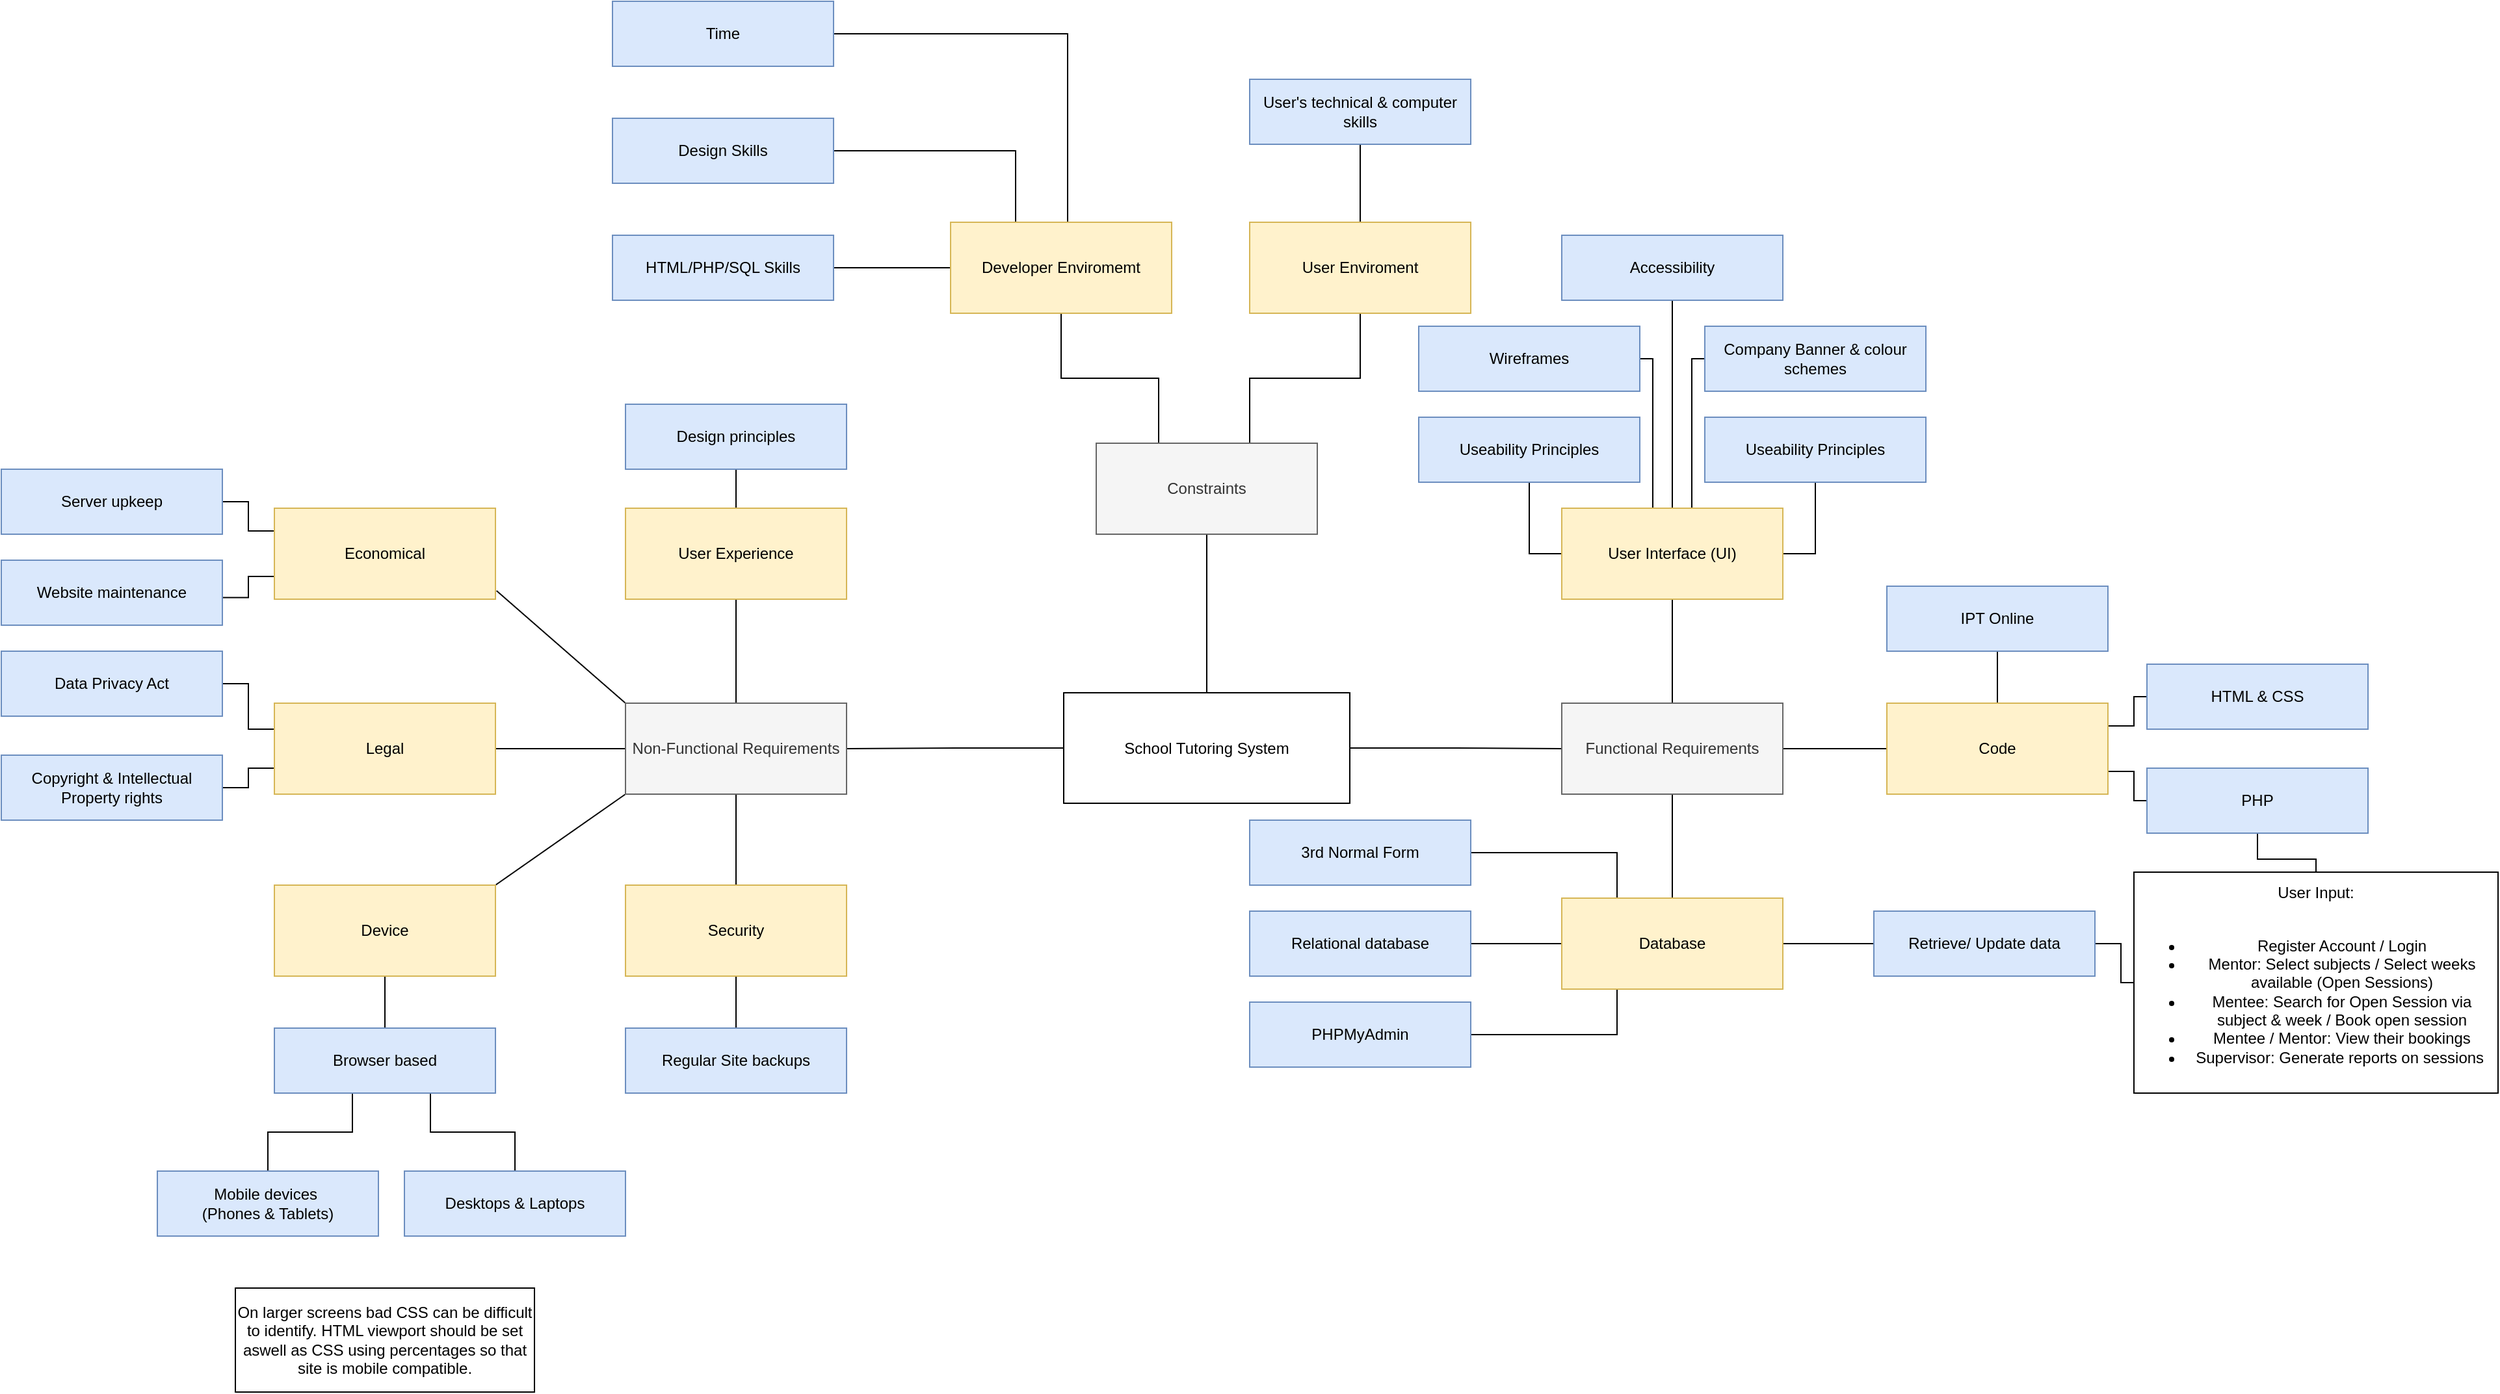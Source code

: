 <mxfile version="20.8.16" type="device"><diagram name="Page-1" id="WRG0AXZKDRPbNMQQqJZB"><mxGraphModel dx="3190" dy="893" grid="1" gridSize="10" guides="1" tooltips="1" connect="1" arrows="1" fold="1" page="1" pageScale="1" pageWidth="1654" pageHeight="1169" math="0" shadow="0"><root><mxCell id="0"/><mxCell id="1" parent="0"/><mxCell id="cShbtPLsI3YNzZ8R8Oqg-7" style="edgeStyle=orthogonalEdgeStyle;rounded=0;orthogonalLoop=1;jettySize=auto;html=1;endArrow=none;endFill=0;" edge="1" parent="1" source="cShbtPLsI3YNzZ8R8Oqg-2" target="cShbtPLsI3YNzZ8R8Oqg-6"><mxGeometry relative="1" as="geometry"/></mxCell><mxCell id="cShbtPLsI3YNzZ8R8Oqg-8" style="edgeStyle=orthogonalEdgeStyle;rounded=0;orthogonalLoop=1;jettySize=auto;html=1;endArrow=none;endFill=0;" edge="1" parent="1" source="cShbtPLsI3YNzZ8R8Oqg-2" target="cShbtPLsI3YNzZ8R8Oqg-3"><mxGeometry relative="1" as="geometry"/></mxCell><mxCell id="cShbtPLsI3YNzZ8R8Oqg-9" style="edgeStyle=orthogonalEdgeStyle;rounded=0;orthogonalLoop=1;jettySize=auto;html=1;endArrow=none;endFill=0;" edge="1" parent="1" source="cShbtPLsI3YNzZ8R8Oqg-2" target="cShbtPLsI3YNzZ8R8Oqg-5"><mxGeometry relative="1" as="geometry"/></mxCell><mxCell id="cShbtPLsI3YNzZ8R8Oqg-2" value="School Tutoring System" style="rounded=0;whiteSpace=wrap;html=1;" vertex="1" parent="1"><mxGeometry x="717" y="542" width="220" height="85" as="geometry"/></mxCell><mxCell id="cShbtPLsI3YNzZ8R8Oqg-10" style="edgeStyle=orthogonalEdgeStyle;rounded=0;orthogonalLoop=1;jettySize=auto;html=1;endArrow=none;endFill=0;" edge="1" parent="1" source="cShbtPLsI3YNzZ8R8Oqg-3" target="cShbtPLsI3YNzZ8R8Oqg-4"><mxGeometry relative="1" as="geometry"><Array as="points"><mxPoint x="860" y="300"/><mxPoint x="945" y="300"/></Array></mxGeometry></mxCell><mxCell id="cShbtPLsI3YNzZ8R8Oqg-12" style="edgeStyle=orthogonalEdgeStyle;rounded=0;orthogonalLoop=1;jettySize=auto;html=1;exitX=0.5;exitY=0;exitDx=0;exitDy=0;endArrow=none;endFill=0;" edge="1" parent="1" source="cShbtPLsI3YNzZ8R8Oqg-3" target="cShbtPLsI3YNzZ8R8Oqg-11"><mxGeometry relative="1" as="geometry"><Array as="points"><mxPoint x="790" y="350"/><mxPoint x="790" y="300"/><mxPoint x="715" y="300"/></Array></mxGeometry></mxCell><mxCell id="cShbtPLsI3YNzZ8R8Oqg-3" value="Constraints" style="rounded=0;whiteSpace=wrap;html=1;fillColor=#f5f5f5;fontColor=#333333;strokeColor=#666666;" vertex="1" parent="1"><mxGeometry x="742" y="350" width="170" height="70" as="geometry"/></mxCell><mxCell id="cShbtPLsI3YNzZ8R8Oqg-20" style="edgeStyle=orthogonalEdgeStyle;rounded=0;orthogonalLoop=1;jettySize=auto;html=1;endArrow=none;endFill=0;" edge="1" parent="1" source="cShbtPLsI3YNzZ8R8Oqg-4" target="cShbtPLsI3YNzZ8R8Oqg-19"><mxGeometry relative="1" as="geometry"/></mxCell><mxCell id="cShbtPLsI3YNzZ8R8Oqg-4" value="User Enviroment" style="rounded=0;whiteSpace=wrap;html=1;fillColor=#fff2cc;strokeColor=#d6b656;" vertex="1" parent="1"><mxGeometry x="860" y="180" width="170" height="70" as="geometry"/></mxCell><mxCell id="cShbtPLsI3YNzZ8R8Oqg-53" style="edgeStyle=orthogonalEdgeStyle;rounded=0;orthogonalLoop=1;jettySize=auto;html=1;endArrow=none;endFill=0;" edge="1" parent="1" source="cShbtPLsI3YNzZ8R8Oqg-5" target="cShbtPLsI3YNzZ8R8Oqg-51"><mxGeometry relative="1" as="geometry"/></mxCell><mxCell id="cShbtPLsI3YNzZ8R8Oqg-54" style="edgeStyle=orthogonalEdgeStyle;rounded=0;orthogonalLoop=1;jettySize=auto;html=1;endArrow=none;endFill=0;" edge="1" parent="1" source="cShbtPLsI3YNzZ8R8Oqg-5" target="cShbtPLsI3YNzZ8R8Oqg-52"><mxGeometry relative="1" as="geometry"/></mxCell><mxCell id="cShbtPLsI3YNzZ8R8Oqg-57" style="edgeStyle=orthogonalEdgeStyle;rounded=0;orthogonalLoop=1;jettySize=auto;html=1;endArrow=none;endFill=0;" edge="1" parent="1" source="cShbtPLsI3YNzZ8R8Oqg-5" target="cShbtPLsI3YNzZ8R8Oqg-55"><mxGeometry relative="1" as="geometry"/></mxCell><mxCell id="cShbtPLsI3YNzZ8R8Oqg-5" value="Functional Requirements" style="rounded=0;whiteSpace=wrap;html=1;fillColor=#f5f5f5;fontColor=#333333;strokeColor=#666666;" vertex="1" parent="1"><mxGeometry x="1100" y="550" width="170" height="70" as="geometry"/></mxCell><mxCell id="cShbtPLsI3YNzZ8R8Oqg-37" style="edgeStyle=orthogonalEdgeStyle;rounded=0;orthogonalLoop=1;jettySize=auto;html=1;endArrow=none;endFill=0;" edge="1" parent="1" source="cShbtPLsI3YNzZ8R8Oqg-6" target="cShbtPLsI3YNzZ8R8Oqg-24"><mxGeometry relative="1" as="geometry"/></mxCell><mxCell id="cShbtPLsI3YNzZ8R8Oqg-38" style="rounded=0;orthogonalLoop=1;jettySize=auto;html=1;exitX=0;exitY=1;exitDx=0;exitDy=0;entryX=1;entryY=0;entryDx=0;entryDy=0;endArrow=none;endFill=0;" edge="1" parent="1" source="cShbtPLsI3YNzZ8R8Oqg-6" target="cShbtPLsI3YNzZ8R8Oqg-25"><mxGeometry relative="1" as="geometry"/></mxCell><mxCell id="cShbtPLsI3YNzZ8R8Oqg-39" style="edgeStyle=orthogonalEdgeStyle;rounded=0;orthogonalLoop=1;jettySize=auto;html=1;exitX=0;exitY=0.5;exitDx=0;exitDy=0;endArrow=none;endFill=0;" edge="1" parent="1" source="cShbtPLsI3YNzZ8R8Oqg-6" target="cShbtPLsI3YNzZ8R8Oqg-23"><mxGeometry relative="1" as="geometry"/></mxCell><mxCell id="cShbtPLsI3YNzZ8R8Oqg-40" style="rounded=0;orthogonalLoop=1;jettySize=auto;html=1;exitX=0.5;exitY=0;exitDx=0;exitDy=0;endArrow=none;endFill=0;edgeStyle=orthogonalEdgeStyle;" edge="1" parent="1" source="cShbtPLsI3YNzZ8R8Oqg-6" target="cShbtPLsI3YNzZ8R8Oqg-21"><mxGeometry relative="1" as="geometry"/></mxCell><mxCell id="cShbtPLsI3YNzZ8R8Oqg-41" style="edgeStyle=none;rounded=0;orthogonalLoop=1;jettySize=auto;html=1;exitX=0;exitY=0;exitDx=0;exitDy=0;entryX=1.005;entryY=0.908;entryDx=0;entryDy=0;entryPerimeter=0;endArrow=none;endFill=0;" edge="1" parent="1" source="cShbtPLsI3YNzZ8R8Oqg-6" target="cShbtPLsI3YNzZ8R8Oqg-22"><mxGeometry relative="1" as="geometry"/></mxCell><mxCell id="cShbtPLsI3YNzZ8R8Oqg-6" value="Non-Functional Requirements" style="rounded=0;whiteSpace=wrap;html=1;fillColor=#f5f5f5;fontColor=#333333;strokeColor=#666666;" vertex="1" parent="1"><mxGeometry x="380" y="550" width="170" height="70" as="geometry"/></mxCell><mxCell id="cShbtPLsI3YNzZ8R8Oqg-15" style="edgeStyle=orthogonalEdgeStyle;rounded=0;orthogonalLoop=1;jettySize=auto;html=1;endArrow=none;endFill=0;" edge="1" parent="1" source="cShbtPLsI3YNzZ8R8Oqg-11" target="cShbtPLsI3YNzZ8R8Oqg-14"><mxGeometry relative="1" as="geometry"/></mxCell><mxCell id="cShbtPLsI3YNzZ8R8Oqg-16" style="edgeStyle=orthogonalEdgeStyle;rounded=0;orthogonalLoop=1;jettySize=auto;html=1;entryX=1;entryY=0.5;entryDx=0;entryDy=0;endArrow=none;endFill=0;" edge="1" parent="1" source="cShbtPLsI3YNzZ8R8Oqg-11" target="cShbtPLsI3YNzZ8R8Oqg-13"><mxGeometry relative="1" as="geometry"><Array as="points"><mxPoint x="680" y="125"/></Array></mxGeometry></mxCell><mxCell id="cShbtPLsI3YNzZ8R8Oqg-18" style="edgeStyle=orthogonalEdgeStyle;rounded=0;orthogonalLoop=1;jettySize=auto;html=1;entryX=1;entryY=0.5;entryDx=0;entryDy=0;endArrow=none;endFill=0;" edge="1" parent="1" source="cShbtPLsI3YNzZ8R8Oqg-11" target="cShbtPLsI3YNzZ8R8Oqg-17"><mxGeometry relative="1" as="geometry"><Array as="points"><mxPoint x="720" y="35"/></Array></mxGeometry></mxCell><mxCell id="cShbtPLsI3YNzZ8R8Oqg-11" value="Developer Enviromemt" style="rounded=0;whiteSpace=wrap;html=1;fillColor=#fff2cc;strokeColor=#d6b656;" vertex="1" parent="1"><mxGeometry x="630" y="180" width="170" height="70" as="geometry"/></mxCell><mxCell id="cShbtPLsI3YNzZ8R8Oqg-13" value="Design Skills" style="rounded=0;whiteSpace=wrap;html=1;fillColor=#dae8fc;strokeColor=#6c8ebf;" vertex="1" parent="1"><mxGeometry x="370" y="100" width="170" height="50" as="geometry"/></mxCell><mxCell id="cShbtPLsI3YNzZ8R8Oqg-14" value="HTML/PHP/SQL Skills" style="rounded=0;whiteSpace=wrap;html=1;fillColor=#dae8fc;strokeColor=#6c8ebf;" vertex="1" parent="1"><mxGeometry x="370" y="190" width="170" height="50" as="geometry"/></mxCell><mxCell id="cShbtPLsI3YNzZ8R8Oqg-17" value="Time" style="rounded=0;whiteSpace=wrap;html=1;fillColor=#dae8fc;strokeColor=#6c8ebf;" vertex="1" parent="1"><mxGeometry x="370" y="10" width="170" height="50" as="geometry"/></mxCell><mxCell id="cShbtPLsI3YNzZ8R8Oqg-19" value="User's technical &amp;amp; computer skills" style="rounded=0;whiteSpace=wrap;html=1;fillColor=#dae8fc;strokeColor=#6c8ebf;" vertex="1" parent="1"><mxGeometry x="860" y="70" width="170" height="50" as="geometry"/></mxCell><mxCell id="cShbtPLsI3YNzZ8R8Oqg-47" style="edgeStyle=orthogonalEdgeStyle;rounded=0;orthogonalLoop=1;jettySize=auto;html=1;endArrow=none;endFill=0;" edge="1" parent="1" source="cShbtPLsI3YNzZ8R8Oqg-21" target="cShbtPLsI3YNzZ8R8Oqg-46"><mxGeometry relative="1" as="geometry"/></mxCell><mxCell id="cShbtPLsI3YNzZ8R8Oqg-21" value="User Experience" style="rounded=0;whiteSpace=wrap;html=1;fillColor=#fff2cc;strokeColor=#d6b656;" vertex="1" parent="1"><mxGeometry x="380" y="400" width="170" height="70" as="geometry"/></mxCell><mxCell id="cShbtPLsI3YNzZ8R8Oqg-44" style="edgeStyle=orthogonalEdgeStyle;rounded=0;orthogonalLoop=1;jettySize=auto;html=1;exitX=0;exitY=0.75;exitDx=0;exitDy=0;entryX=0.993;entryY=0.576;entryDx=0;entryDy=0;entryPerimeter=0;endArrow=none;endFill=0;" edge="1" parent="1" source="cShbtPLsI3YNzZ8R8Oqg-22" target="cShbtPLsI3YNzZ8R8Oqg-43"><mxGeometry relative="1" as="geometry"/></mxCell><mxCell id="cShbtPLsI3YNzZ8R8Oqg-45" style="edgeStyle=orthogonalEdgeStyle;rounded=0;orthogonalLoop=1;jettySize=auto;html=1;exitX=0;exitY=0.25;exitDx=0;exitDy=0;endArrow=none;endFill=0;" edge="1" parent="1" source="cShbtPLsI3YNzZ8R8Oqg-22" target="cShbtPLsI3YNzZ8R8Oqg-42"><mxGeometry relative="1" as="geometry"/></mxCell><mxCell id="cShbtPLsI3YNzZ8R8Oqg-22" value="Economical" style="rounded=0;whiteSpace=wrap;html=1;fillColor=#fff2cc;strokeColor=#d6b656;" vertex="1" parent="1"><mxGeometry x="110" y="400" width="170" height="70" as="geometry"/></mxCell><mxCell id="cShbtPLsI3YNzZ8R8Oqg-35" style="edgeStyle=orthogonalEdgeStyle;rounded=0;orthogonalLoop=1;jettySize=auto;html=1;entryX=1;entryY=0.5;entryDx=0;entryDy=0;endArrow=none;endFill=0;" edge="1" parent="1" source="cShbtPLsI3YNzZ8R8Oqg-23" target="cShbtPLsI3YNzZ8R8Oqg-33"><mxGeometry relative="1" as="geometry"><Array as="points"><mxPoint x="90" y="570"/><mxPoint x="90" y="535"/></Array></mxGeometry></mxCell><mxCell id="cShbtPLsI3YNzZ8R8Oqg-36" style="edgeStyle=orthogonalEdgeStyle;rounded=0;orthogonalLoop=1;jettySize=auto;html=1;endArrow=none;endFill=0;" edge="1" parent="1" source="cShbtPLsI3YNzZ8R8Oqg-23" target="cShbtPLsI3YNzZ8R8Oqg-34"><mxGeometry relative="1" as="geometry"><Array as="points"><mxPoint x="90" y="600"/><mxPoint x="90" y="615"/></Array></mxGeometry></mxCell><mxCell id="cShbtPLsI3YNzZ8R8Oqg-23" value="Legal" style="rounded=0;whiteSpace=wrap;html=1;fillColor=#fff2cc;strokeColor=#d6b656;" vertex="1" parent="1"><mxGeometry x="110" y="550" width="170" height="70" as="geometry"/></mxCell><mxCell id="cShbtPLsI3YNzZ8R8Oqg-48" style="edgeStyle=orthogonalEdgeStyle;rounded=0;orthogonalLoop=1;jettySize=auto;html=1;exitX=0.5;exitY=1;exitDx=0;exitDy=0;endArrow=none;endFill=0;" edge="1" parent="1" source="cShbtPLsI3YNzZ8R8Oqg-24" target="cShbtPLsI3YNzZ8R8Oqg-27"><mxGeometry relative="1" as="geometry"/></mxCell><mxCell id="cShbtPLsI3YNzZ8R8Oqg-24" value="Security" style="rounded=0;whiteSpace=wrap;html=1;fillColor=#fff2cc;strokeColor=#d6b656;" vertex="1" parent="1"><mxGeometry x="380" y="690" width="170" height="70" as="geometry"/></mxCell><mxCell id="cShbtPLsI3YNzZ8R8Oqg-28" style="edgeStyle=orthogonalEdgeStyle;rounded=0;orthogonalLoop=1;jettySize=auto;html=1;endArrow=none;endFill=0;" edge="1" parent="1" source="cShbtPLsI3YNzZ8R8Oqg-25" target="cShbtPLsI3YNzZ8R8Oqg-26"><mxGeometry relative="1" as="geometry"/></mxCell><mxCell id="cShbtPLsI3YNzZ8R8Oqg-25" value="Device" style="rounded=0;whiteSpace=wrap;html=1;fillColor=#fff2cc;strokeColor=#d6b656;" vertex="1" parent="1"><mxGeometry x="110" y="690" width="170" height="70" as="geometry"/></mxCell><mxCell id="cShbtPLsI3YNzZ8R8Oqg-31" style="edgeStyle=orthogonalEdgeStyle;rounded=0;orthogonalLoop=1;jettySize=auto;html=1;endArrow=none;endFill=0;" edge="1" parent="1" source="cShbtPLsI3YNzZ8R8Oqg-26" target="cShbtPLsI3YNzZ8R8Oqg-30"><mxGeometry relative="1" as="geometry"><Array as="points"><mxPoint x="230" y="880"/><mxPoint x="295" y="880"/></Array></mxGeometry></mxCell><mxCell id="cShbtPLsI3YNzZ8R8Oqg-32" style="edgeStyle=orthogonalEdgeStyle;rounded=0;orthogonalLoop=1;jettySize=auto;html=1;endArrow=none;endFill=0;" edge="1" parent="1" source="cShbtPLsI3YNzZ8R8Oqg-26" target="cShbtPLsI3YNzZ8R8Oqg-29"><mxGeometry relative="1" as="geometry"><Array as="points"><mxPoint x="170" y="880"/><mxPoint x="105" y="880"/></Array></mxGeometry></mxCell><mxCell id="cShbtPLsI3YNzZ8R8Oqg-26" value="Browser based" style="rounded=0;whiteSpace=wrap;html=1;fillColor=#dae8fc;strokeColor=#6c8ebf;" vertex="1" parent="1"><mxGeometry x="110" y="800" width="170" height="50" as="geometry"/></mxCell><mxCell id="cShbtPLsI3YNzZ8R8Oqg-27" value="Regular Site backups" style="rounded=0;whiteSpace=wrap;html=1;fillColor=#dae8fc;strokeColor=#6c8ebf;" vertex="1" parent="1"><mxGeometry x="380" y="800" width="170" height="50" as="geometry"/></mxCell><mxCell id="cShbtPLsI3YNzZ8R8Oqg-29" value="Mobile devices&amp;nbsp;&lt;br&gt;(Phones &amp;amp; Tablets)" style="rounded=0;whiteSpace=wrap;html=1;fillColor=#dae8fc;strokeColor=#6c8ebf;" vertex="1" parent="1"><mxGeometry x="20" y="910" width="170" height="50" as="geometry"/></mxCell><mxCell id="cShbtPLsI3YNzZ8R8Oqg-30" value="Desktops &amp;amp; Laptops" style="rounded=0;whiteSpace=wrap;html=1;fillColor=#dae8fc;strokeColor=#6c8ebf;" vertex="1" parent="1"><mxGeometry x="210" y="910" width="170" height="50" as="geometry"/></mxCell><mxCell id="cShbtPLsI3YNzZ8R8Oqg-33" value="Data Privacy Act" style="rounded=0;whiteSpace=wrap;html=1;fillColor=#dae8fc;strokeColor=#6c8ebf;" vertex="1" parent="1"><mxGeometry x="-100" y="510" width="170" height="50" as="geometry"/></mxCell><mxCell id="cShbtPLsI3YNzZ8R8Oqg-34" value="Copyright &amp;amp; Intellectual Property rights" style="rounded=0;whiteSpace=wrap;html=1;fillColor=#dae8fc;strokeColor=#6c8ebf;" vertex="1" parent="1"><mxGeometry x="-100" y="590" width="170" height="50" as="geometry"/></mxCell><mxCell id="cShbtPLsI3YNzZ8R8Oqg-42" value="Server upkeep" style="rounded=0;whiteSpace=wrap;html=1;fillColor=#dae8fc;strokeColor=#6c8ebf;" vertex="1" parent="1"><mxGeometry x="-100" y="370" width="170" height="50" as="geometry"/></mxCell><mxCell id="cShbtPLsI3YNzZ8R8Oqg-43" value="Website&amp;nbsp;maintenance" style="rounded=0;whiteSpace=wrap;html=1;fillColor=#dae8fc;strokeColor=#6c8ebf;" vertex="1" parent="1"><mxGeometry x="-100" y="440" width="170" height="50" as="geometry"/></mxCell><mxCell id="cShbtPLsI3YNzZ8R8Oqg-46" value="Design principles" style="rounded=0;whiteSpace=wrap;html=1;fillColor=#dae8fc;strokeColor=#6c8ebf;" vertex="1" parent="1"><mxGeometry x="380" y="320" width="170" height="50" as="geometry"/></mxCell><mxCell id="cShbtPLsI3YNzZ8R8Oqg-50" value="On larger screens bad CSS can be difficult to identify. HTML viewport should be set aswell as CSS using percentages so that site is mobile&amp;nbsp;compatible." style="rounded=0;whiteSpace=wrap;html=1;" vertex="1" parent="1"><mxGeometry x="80" y="1000" width="230" height="80" as="geometry"/></mxCell><mxCell id="cShbtPLsI3YNzZ8R8Oqg-71" style="edgeStyle=orthogonalEdgeStyle;rounded=0;orthogonalLoop=1;jettySize=auto;html=1;endArrow=none;endFill=0;entryX=0.5;entryY=1;entryDx=0;entryDy=0;" edge="1" parent="1" source="cShbtPLsI3YNzZ8R8Oqg-51" target="cShbtPLsI3YNzZ8R8Oqg-65"><mxGeometry relative="1" as="geometry"><mxPoint x="1300" y="390" as="targetPoint"/><Array as="points"><mxPoint x="1295" y="435"/></Array></mxGeometry></mxCell><mxCell id="cShbtPLsI3YNzZ8R8Oqg-72" style="edgeStyle=orthogonalEdgeStyle;rounded=0;orthogonalLoop=1;jettySize=auto;html=1;entryX=0.5;entryY=1;entryDx=0;entryDy=0;endArrow=none;endFill=0;" edge="1" parent="1" source="cShbtPLsI3YNzZ8R8Oqg-51" target="cShbtPLsI3YNzZ8R8Oqg-64"><mxGeometry relative="1" as="geometry"><Array as="points"><mxPoint x="1075" y="435"/></Array></mxGeometry></mxCell><mxCell id="cShbtPLsI3YNzZ8R8Oqg-73" style="edgeStyle=orthogonalEdgeStyle;rounded=0;orthogonalLoop=1;jettySize=auto;html=1;entryX=1;entryY=0.5;entryDx=0;entryDy=0;endArrow=none;endFill=0;" edge="1" parent="1" source="cShbtPLsI3YNzZ8R8Oqg-51" target="cShbtPLsI3YNzZ8R8Oqg-66"><mxGeometry relative="1" as="geometry"><Array as="points"><mxPoint x="1170" y="285"/></Array></mxGeometry></mxCell><mxCell id="cShbtPLsI3YNzZ8R8Oqg-74" style="edgeStyle=orthogonalEdgeStyle;rounded=0;orthogonalLoop=1;jettySize=auto;html=1;entryX=0;entryY=0.5;entryDx=0;entryDy=0;endArrow=none;endFill=0;" edge="1" parent="1" source="cShbtPLsI3YNzZ8R8Oqg-51" target="cShbtPLsI3YNzZ8R8Oqg-67"><mxGeometry relative="1" as="geometry"><Array as="points"><mxPoint x="1200" y="285"/></Array></mxGeometry></mxCell><mxCell id="cShbtPLsI3YNzZ8R8Oqg-75" style="edgeStyle=orthogonalEdgeStyle;rounded=0;orthogonalLoop=1;jettySize=auto;html=1;endArrow=none;endFill=0;" edge="1" parent="1" source="cShbtPLsI3YNzZ8R8Oqg-51" target="cShbtPLsI3YNzZ8R8Oqg-68"><mxGeometry relative="1" as="geometry"/></mxCell><mxCell id="cShbtPLsI3YNzZ8R8Oqg-51" value="User Interface (UI)" style="rounded=0;whiteSpace=wrap;html=1;fillColor=#fff2cc;strokeColor=#d6b656;" vertex="1" parent="1"><mxGeometry x="1100" y="400" width="170" height="70" as="geometry"/></mxCell><mxCell id="cShbtPLsI3YNzZ8R8Oqg-88" style="edgeStyle=orthogonalEdgeStyle;rounded=0;orthogonalLoop=1;jettySize=auto;html=1;endArrow=none;endFill=0;" edge="1" parent="1" source="cShbtPLsI3YNzZ8R8Oqg-52" target="cShbtPLsI3YNzZ8R8Oqg-82"><mxGeometry relative="1" as="geometry"/></mxCell><mxCell id="cShbtPLsI3YNzZ8R8Oqg-91" style="edgeStyle=orthogonalEdgeStyle;rounded=0;orthogonalLoop=1;jettySize=auto;html=1;exitX=1;exitY=0.25;exitDx=0;exitDy=0;endArrow=none;endFill=0;" edge="1" parent="1" source="cShbtPLsI3YNzZ8R8Oqg-52" target="cShbtPLsI3YNzZ8R8Oqg-81"><mxGeometry relative="1" as="geometry"/></mxCell><mxCell id="cShbtPLsI3YNzZ8R8Oqg-92" style="edgeStyle=orthogonalEdgeStyle;rounded=0;orthogonalLoop=1;jettySize=auto;html=1;exitX=1;exitY=0.75;exitDx=0;exitDy=0;endArrow=none;endFill=0;" edge="1" parent="1" source="cShbtPLsI3YNzZ8R8Oqg-52" target="cShbtPLsI3YNzZ8R8Oqg-80"><mxGeometry relative="1" as="geometry"/></mxCell><mxCell id="cShbtPLsI3YNzZ8R8Oqg-52" value="Code" style="rounded=0;whiteSpace=wrap;html=1;fillColor=#fff2cc;strokeColor=#d6b656;" vertex="1" parent="1"><mxGeometry x="1350" y="550" width="170" height="70" as="geometry"/></mxCell><mxCell id="cShbtPLsI3YNzZ8R8Oqg-63" style="edgeStyle=orthogonalEdgeStyle;rounded=0;orthogonalLoop=1;jettySize=auto;html=1;exitX=0;exitY=0.5;exitDx=0;exitDy=0;endArrow=none;endFill=0;" edge="1" parent="1" source="cShbtPLsI3YNzZ8R8Oqg-55" target="cShbtPLsI3YNzZ8R8Oqg-56"><mxGeometry relative="1" as="geometry"/></mxCell><mxCell id="cShbtPLsI3YNzZ8R8Oqg-76" style="edgeStyle=orthogonalEdgeStyle;rounded=0;orthogonalLoop=1;jettySize=auto;html=1;exitX=0.25;exitY=0;exitDx=0;exitDy=0;entryX=1;entryY=0.5;entryDx=0;entryDy=0;endArrow=none;endFill=0;" edge="1" parent="1" source="cShbtPLsI3YNzZ8R8Oqg-55" target="cShbtPLsI3YNzZ8R8Oqg-59"><mxGeometry relative="1" as="geometry"/></mxCell><mxCell id="cShbtPLsI3YNzZ8R8Oqg-77" style="edgeStyle=orthogonalEdgeStyle;rounded=0;orthogonalLoop=1;jettySize=auto;html=1;exitX=0.25;exitY=1;exitDx=0;exitDy=0;entryX=1;entryY=0.5;entryDx=0;entryDy=0;endArrow=none;endFill=0;" edge="1" parent="1" source="cShbtPLsI3YNzZ8R8Oqg-55" target="cShbtPLsI3YNzZ8R8Oqg-58"><mxGeometry relative="1" as="geometry"/></mxCell><mxCell id="cShbtPLsI3YNzZ8R8Oqg-87" style="edgeStyle=orthogonalEdgeStyle;rounded=0;orthogonalLoop=1;jettySize=auto;html=1;endArrow=none;endFill=0;" edge="1" parent="1" source="cShbtPLsI3YNzZ8R8Oqg-55" target="cShbtPLsI3YNzZ8R8Oqg-79"><mxGeometry relative="1" as="geometry"/></mxCell><mxCell id="cShbtPLsI3YNzZ8R8Oqg-55" value="Database" style="rounded=0;whiteSpace=wrap;html=1;fillColor=#fff2cc;strokeColor=#d6b656;" vertex="1" parent="1"><mxGeometry x="1100" y="700" width="170" height="70" as="geometry"/></mxCell><mxCell id="cShbtPLsI3YNzZ8R8Oqg-56" value="Relational database" style="rounded=0;whiteSpace=wrap;html=1;fillColor=#dae8fc;strokeColor=#6c8ebf;" vertex="1" parent="1"><mxGeometry x="860" y="710" width="170" height="50" as="geometry"/></mxCell><mxCell id="cShbtPLsI3YNzZ8R8Oqg-58" value="PHPMyAdmin" style="rounded=0;whiteSpace=wrap;html=1;fillColor=#dae8fc;strokeColor=#6c8ebf;" vertex="1" parent="1"><mxGeometry x="860" y="780" width="170" height="50" as="geometry"/></mxCell><mxCell id="cShbtPLsI3YNzZ8R8Oqg-59" value="3rd Normal Form" style="rounded=0;whiteSpace=wrap;html=1;fillColor=#dae8fc;strokeColor=#6c8ebf;" vertex="1" parent="1"><mxGeometry x="860" y="640" width="170" height="50" as="geometry"/></mxCell><mxCell id="cShbtPLsI3YNzZ8R8Oqg-64" value="Useability Principles" style="rounded=0;whiteSpace=wrap;html=1;fillColor=#dae8fc;strokeColor=#6c8ebf;" vertex="1" parent="1"><mxGeometry x="990" y="330" width="170" height="50" as="geometry"/></mxCell><mxCell id="cShbtPLsI3YNzZ8R8Oqg-65" value="Useability Principles" style="rounded=0;whiteSpace=wrap;html=1;fillColor=#dae8fc;strokeColor=#6c8ebf;" vertex="1" parent="1"><mxGeometry x="1210" y="330" width="170" height="50" as="geometry"/></mxCell><mxCell id="cShbtPLsI3YNzZ8R8Oqg-66" value="Wireframes" style="rounded=0;whiteSpace=wrap;html=1;fillColor=#dae8fc;strokeColor=#6c8ebf;" vertex="1" parent="1"><mxGeometry x="990" y="260" width="170" height="50" as="geometry"/></mxCell><mxCell id="cShbtPLsI3YNzZ8R8Oqg-67" value="Company Banner &amp;amp; colour schemes" style="rounded=0;whiteSpace=wrap;html=1;fillColor=#dae8fc;strokeColor=#6c8ebf;" vertex="1" parent="1"><mxGeometry x="1210" y="260" width="170" height="50" as="geometry"/></mxCell><mxCell id="cShbtPLsI3YNzZ8R8Oqg-68" value="Accessibility" style="rounded=0;whiteSpace=wrap;html=1;fillColor=#dae8fc;strokeColor=#6c8ebf;" vertex="1" parent="1"><mxGeometry x="1100" y="190" width="170" height="50" as="geometry"/></mxCell><mxCell id="cShbtPLsI3YNzZ8R8Oqg-90" style="edgeStyle=orthogonalEdgeStyle;rounded=0;orthogonalLoop=1;jettySize=auto;html=1;exitX=1;exitY=0.5;exitDx=0;exitDy=0;entryX=0;entryY=0.5;entryDx=0;entryDy=0;endArrow=none;endFill=0;" edge="1" parent="1" source="cShbtPLsI3YNzZ8R8Oqg-79" target="cShbtPLsI3YNzZ8R8Oqg-89"><mxGeometry relative="1" as="geometry"/></mxCell><mxCell id="cShbtPLsI3YNzZ8R8Oqg-79" value="Retrieve/ Update data" style="rounded=0;whiteSpace=wrap;html=1;fillColor=#dae8fc;strokeColor=#6c8ebf;" vertex="1" parent="1"><mxGeometry x="1340" y="710" width="170" height="50" as="geometry"/></mxCell><mxCell id="cShbtPLsI3YNzZ8R8Oqg-93" style="edgeStyle=orthogonalEdgeStyle;rounded=0;orthogonalLoop=1;jettySize=auto;html=1;endArrow=none;endFill=0;" edge="1" parent="1" source="cShbtPLsI3YNzZ8R8Oqg-80" target="cShbtPLsI3YNzZ8R8Oqg-89"><mxGeometry relative="1" as="geometry"/></mxCell><mxCell id="cShbtPLsI3YNzZ8R8Oqg-80" value="PHP" style="rounded=0;whiteSpace=wrap;html=1;fillColor=#dae8fc;strokeColor=#6c8ebf;" vertex="1" parent="1"><mxGeometry x="1550" y="600" width="170" height="50" as="geometry"/></mxCell><mxCell id="cShbtPLsI3YNzZ8R8Oqg-81" value="HTML &amp;amp; CSS" style="rounded=0;whiteSpace=wrap;html=1;fillColor=#dae8fc;strokeColor=#6c8ebf;" vertex="1" parent="1"><mxGeometry x="1550" y="520" width="170" height="50" as="geometry"/></mxCell><mxCell id="cShbtPLsI3YNzZ8R8Oqg-82" value="IPT Online" style="rounded=0;whiteSpace=wrap;html=1;fillColor=#dae8fc;strokeColor=#6c8ebf;" vertex="1" parent="1"><mxGeometry x="1350" y="460" width="170" height="50" as="geometry"/></mxCell><mxCell id="cShbtPLsI3YNzZ8R8Oqg-89" value="User Input:&lt;br&gt;&lt;br&gt;&lt;ul&gt;&lt;li&gt;Register Account / Login&lt;/li&gt;&lt;li&gt;Mentor: Select subjects / Select weeks available (Open Sessions)&lt;/li&gt;&lt;li&gt;Mentee: Search for Open Session via subject &amp;amp; week / Book open session&lt;/li&gt;&lt;li&gt;Mentee / Mentor: View their bookings&lt;/li&gt;&lt;li&gt;Supervisor: Generate reports on sessions&amp;nbsp;&lt;br&gt;&lt;/li&gt;&lt;/ul&gt;" style="rounded=0;whiteSpace=wrap;html=1;" vertex="1" parent="1"><mxGeometry x="1540" y="680" width="280" height="170" as="geometry"/></mxCell></root></mxGraphModel></diagram></mxfile>